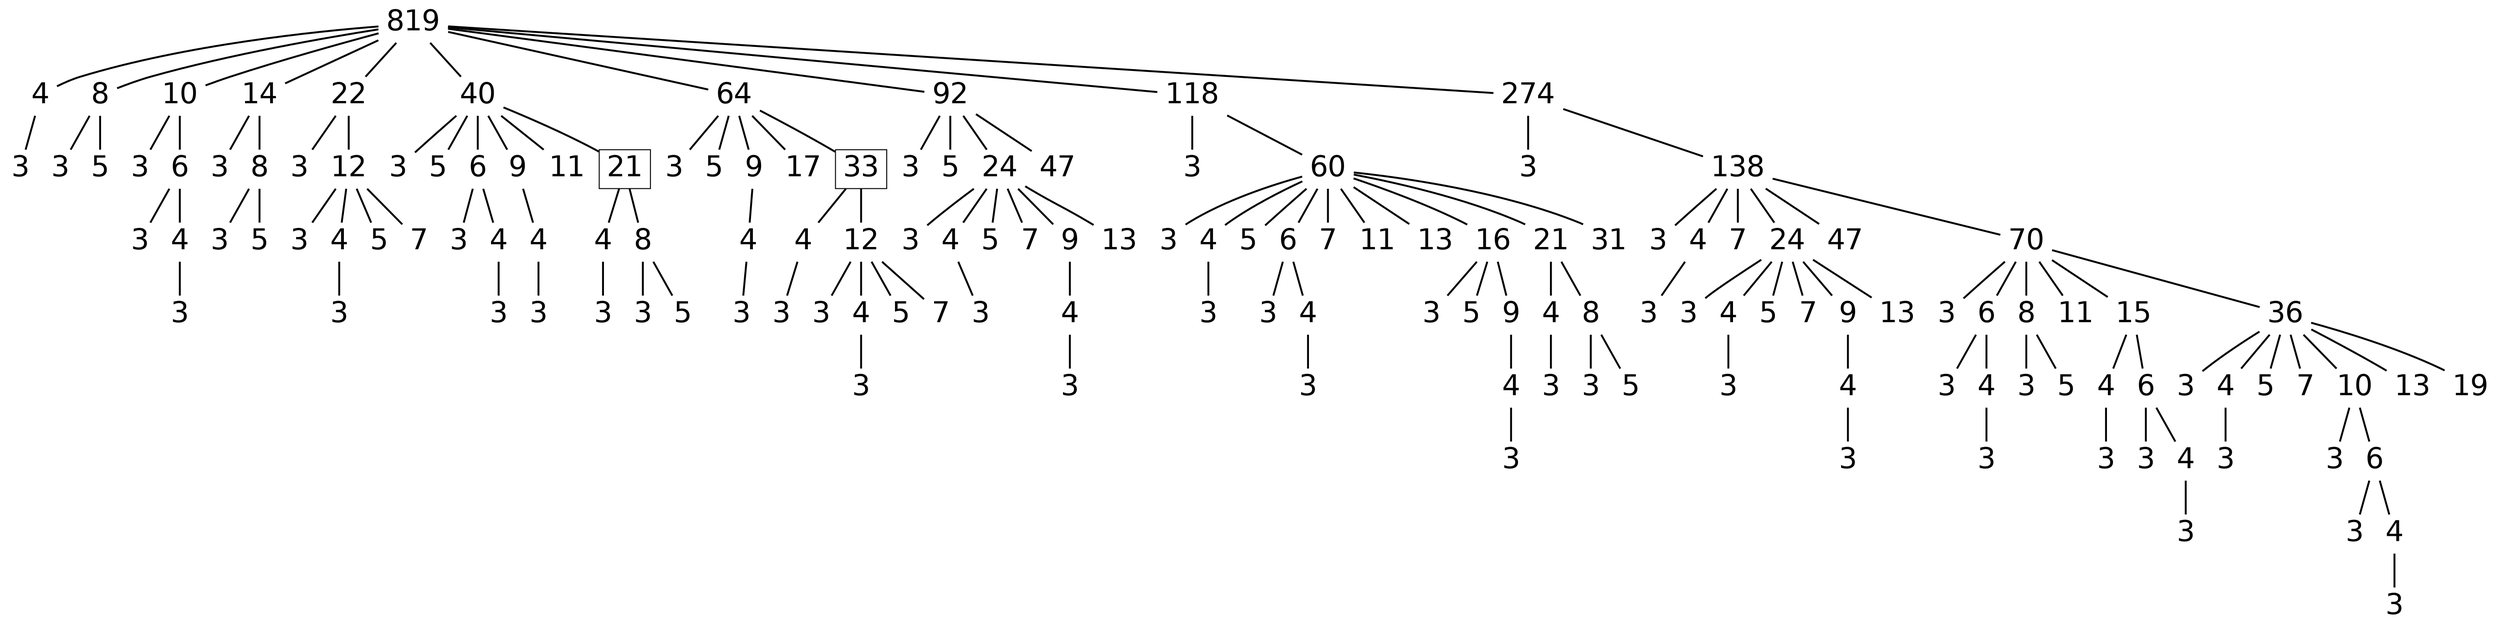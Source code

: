 digraph graph_name {
 graph[nodesep = 0.1];
 edge[dir=none, style=bold];
 node[ fontname = "Helvetica", shape = plaintext, width = 0.25, height = 0.25, fontsize=30];
s819;
s819_4;
s819_4_3;
s819_8;
s819_8_3;
s819_8_5;
s819_10;
s819_10_3;
s819_10_6;
s819_10_6_3;
s819_10_6_4;
s819_10_6_4_3;
s819_14;
s819_14_3;
s819_14_8;
s819_14_8_3;
s819_14_8_5;
s819_22;
s819_22_3;
s819_22_12;
s819_22_12_3;
s819_22_12_4;
s819_22_12_4_3;
s819_22_12_5;
s819_22_12_7;
s819_40;
s819_40_3;
s819_40_5;
s819_40_6;
s819_40_6_3;
s819_40_6_4;
s819_40_6_4_3;
s819_40_9;
s819_40_9_4;
s819_40_9_4_3;
s819_40_11;
s819_40_21;
s819_40_21_4;
s819_40_21_4_3;
s819_40_21_8;
s819_40_21_8_3;
s819_40_21_8_5;
s819_64;
s819_64_3;
s819_64_5;
s819_64_9;
s819_64_9_4;
s819_64_9_4_3;
s819_64_17;
s819_64_33;
s819_64_33_4;
s819_64_33_4_3;
s819_64_33_12;
s819_64_33_12_3;
s819_64_33_12_4;
s819_64_33_12_4_3;
s819_64_33_12_5;
s819_64_33_12_7;
s819_92;
s819_92_3;
s819_92_5;
s819_92_24;
s819_92_24_3;
s819_92_24_4;
s819_92_24_4_3;
s819_92_24_5;
s819_92_24_7;
s819_92_24_9;
s819_92_24_9_4;
s819_92_24_9_4_3;
s819_92_24_13;
s819_92_47;
s819_118;
s819_118_3;
s819_118_60;
s819_118_60_3;
s819_118_60_4;
s819_118_60_4_3;
s819_118_60_5;
s819_118_60_6;
s819_118_60_6_3;
s819_118_60_6_4;
s819_118_60_6_4_3;
s819_118_60_7;
s819_118_60_11;
s819_118_60_13;
s819_118_60_16;
s819_118_60_16_3;
s819_118_60_16_5;
s819_118_60_16_9;
s819_118_60_16_9_4;
s819_118_60_16_9_4_3;
s819_118_60_21;
s819_118_60_21_4;
s819_118_60_21_4_3;
s819_118_60_21_8;
s819_118_60_21_8_3;
s819_118_60_21_8_5;
s819_118_60_31;
s819_274;
s819_274_3;
s819_274_138;
s819_274_138_3;
s819_274_138_4;
s819_274_138_4_3;
s819_274_138_7;
s819_274_138_24;
s819_274_138_24_3;
s819_274_138_24_4;
s819_274_138_24_4_3;
s819_274_138_24_5;
s819_274_138_24_7;
s819_274_138_24_9;
s819_274_138_24_9_4;
s819_274_138_24_9_4_3;
s819_274_138_24_13;
s819_274_138_47;
s819_274_138_70;
s819_274_138_70_3;
s819_274_138_70_6;
s819_274_138_70_6_3;
s819_274_138_70_6_4;
s819_274_138_70_6_4_3;
s819_274_138_70_8;
s819_274_138_70_8_3;
s819_274_138_70_8_5;
s819_274_138_70_11;
s819_274_138_70_15;
s819_274_138_70_15_4;
s819_274_138_70_15_4_3;
s819_274_138_70_15_6;
s819_274_138_70_15_6_3;
s819_274_138_70_15_6_4;
s819_274_138_70_15_6_4_3;
s819_274_138_70_36;
s819_274_138_70_36_3;
s819_274_138_70_36_4;
s819_274_138_70_36_4_3;
s819_274_138_70_36_5;
s819_274_138_70_36_7;
s819_274_138_70_36_10;
s819_274_138_70_36_10_3;
s819_274_138_70_36_10_6;
s819_274_138_70_36_10_6_3;
s819_274_138_70_36_10_6_4;
s819_274_138_70_36_10_6_4_3;
s819_274_138_70_36_13;
s819_274_138_70_36_19;
s819[label="819" ];
s819->s819_4;
s819_4[label="4" ];
s819_4->s819_4_3;
s819_4_3[label="3" ];
s819->s819_8;
s819_8[label="8" ];
s819_8->s819_8_3;
s819_8_3[label="3" ];
s819_8->s819_8_5;
s819_8_5[label="5" ];
s819->s819_10;
s819_10[label="10" ];
s819_10->s819_10_3;
s819_10_3[label="3" ];
s819_10->s819_10_6;
s819_10_6[label="6" ];
s819_10_6->s819_10_6_3;
s819_10_6_3[label="3" ];
s819_10_6->s819_10_6_4;
s819_10_6_4[label="4" ];
s819_10_6_4->s819_10_6_4_3;
s819_10_6_4_3[label="3" ];
s819->s819_14;
s819_14[label="14" ];
s819_14->s819_14_3;
s819_14_3[label="3" ];
s819_14->s819_14_8;
s819_14_8[label="8" ];
s819_14_8->s819_14_8_3;
s819_14_8_3[label="3" ];
s819_14_8->s819_14_8_5;
s819_14_8_5[label="5" ];
s819->s819_22;
s819_22[label="22" ];
s819_22->s819_22_3;
s819_22_3[label="3" ];
s819_22->s819_22_12;
s819_22_12[label="12" ];
s819_22_12->s819_22_12_3;
s819_22_12_3[label="3" ];
s819_22_12->s819_22_12_4;
s819_22_12_4[label="4" ];
s819_22_12_4->s819_22_12_4_3;
s819_22_12_4_3[label="3" ];
s819_22_12->s819_22_12_5;
s819_22_12_5[label="5" ];
s819_22_12->s819_22_12_7;
s819_22_12_7[label="7" ];
s819->s819_40;
s819_40[label="40" ];
s819_40->s819_40_3;
s819_40_3[label="3" ];
s819_40->s819_40_5;
s819_40_5[label="5" ];
s819_40->s819_40_6;
s819_40_6[label="6" ];
s819_40_6->s819_40_6_3;
s819_40_6_3[label="3" ];
s819_40_6->s819_40_6_4;
s819_40_6_4[label="4" ];
s819_40_6_4->s819_40_6_4_3;
s819_40_6_4_3[label="3" ];
s819_40->s819_40_9;
s819_40_9[label="9" ];
s819_40_9->s819_40_9_4;
s819_40_9_4[label="4" ];
s819_40_9_4->s819_40_9_4_3;
s819_40_9_4_3[label="3" ];
s819_40->s819_40_11;
s819_40_11[label="11" ];
s819_40->s819_40_21;
s819_40_21[label="21" ;shape=box];
s819_40_21->s819_40_21_4;
s819_40_21_4[label="4" ];
s819_40_21_4->s819_40_21_4_3;
s819_40_21_4_3[label="3" ];
s819_40_21->s819_40_21_8;
s819_40_21_8[label="8" ];
s819_40_21_8->s819_40_21_8_3;
s819_40_21_8_3[label="3" ];
s819_40_21_8->s819_40_21_8_5;
s819_40_21_8_5[label="5" ];
s819->s819_64;
s819_64[label="64" ];
s819_64->s819_64_3;
s819_64_3[label="3" ];
s819_64->s819_64_5;
s819_64_5[label="5" ];
s819_64->s819_64_9;
s819_64_9[label="9" ];
s819_64_9->s819_64_9_4;
s819_64_9_4[label="4" ];
s819_64_9_4->s819_64_9_4_3;
s819_64_9_4_3[label="3" ];
s819_64->s819_64_17;
s819_64_17[label="17" ];
s819_64->s819_64_33;
s819_64_33[label="33" ;shape=box];
s819_64_33->s819_64_33_4;
s819_64_33_4[label="4" ];
s819_64_33_4->s819_64_33_4_3;
s819_64_33_4_3[label="3" ];
s819_64_33->s819_64_33_12;
s819_64_33_12[label="12" ];
s819_64_33_12->s819_64_33_12_3;
s819_64_33_12_3[label="3" ];
s819_64_33_12->s819_64_33_12_4;
s819_64_33_12_4[label="4" ];
s819_64_33_12_4->s819_64_33_12_4_3;
s819_64_33_12_4_3[label="3" ];
s819_64_33_12->s819_64_33_12_5;
s819_64_33_12_5[label="5" ];
s819_64_33_12->s819_64_33_12_7;
s819_64_33_12_7[label="7" ];
s819->s819_92;
s819_92[label="92" ];
s819_92->s819_92_3;
s819_92_3[label="3" ];
s819_92->s819_92_5;
s819_92_5[label="5" ];
s819_92->s819_92_24;
s819_92_24[label="24" ];
s819_92_24->s819_92_24_3;
s819_92_24_3[label="3" ];
s819_92_24->s819_92_24_4;
s819_92_24_4[label="4" ];
s819_92_24_4->s819_92_24_4_3;
s819_92_24_4_3[label="3" ];
s819_92_24->s819_92_24_5;
s819_92_24_5[label="5" ];
s819_92_24->s819_92_24_7;
s819_92_24_7[label="7" ];
s819_92_24->s819_92_24_9;
s819_92_24_9[label="9" ];
s819_92_24_9->s819_92_24_9_4;
s819_92_24_9_4[label="4" ];
s819_92_24_9_4->s819_92_24_9_4_3;
s819_92_24_9_4_3[label="3" ];
s819_92_24->s819_92_24_13;
s819_92_24_13[label="13" ];
s819_92->s819_92_47;
s819_92_47[label="47" ];
s819->s819_118;
s819_118[label="118" ];
s819_118->s819_118_3;
s819_118_3[label="3" ];
s819_118->s819_118_60;
s819_118_60[label="60" ];
s819_118_60->s819_118_60_3;
s819_118_60_3[label="3" ];
s819_118_60->s819_118_60_4;
s819_118_60_4[label="4" ];
s819_118_60_4->s819_118_60_4_3;
s819_118_60_4_3[label="3" ];
s819_118_60->s819_118_60_5;
s819_118_60_5[label="5" ];
s819_118_60->s819_118_60_6;
s819_118_60_6[label="6" ];
s819_118_60_6->s819_118_60_6_3;
s819_118_60_6_3[label="3" ];
s819_118_60_6->s819_118_60_6_4;
s819_118_60_6_4[label="4" ];
s819_118_60_6_4->s819_118_60_6_4_3;
s819_118_60_6_4_3[label="3" ];
s819_118_60->s819_118_60_7;
s819_118_60_7[label="7" ];
s819_118_60->s819_118_60_11;
s819_118_60_11[label="11" ];
s819_118_60->s819_118_60_13;
s819_118_60_13[label="13" ];
s819_118_60->s819_118_60_16;
s819_118_60_16[label="16" ];
s819_118_60_16->s819_118_60_16_3;
s819_118_60_16_3[label="3" ];
s819_118_60_16->s819_118_60_16_5;
s819_118_60_16_5[label="5" ];
s819_118_60_16->s819_118_60_16_9;
s819_118_60_16_9[label="9" ];
s819_118_60_16_9->s819_118_60_16_9_4;
s819_118_60_16_9_4[label="4" ];
s819_118_60_16_9_4->s819_118_60_16_9_4_3;
s819_118_60_16_9_4_3[label="3" ];
s819_118_60->s819_118_60_21;
s819_118_60_21[label="21" ];
s819_118_60_21->s819_118_60_21_4;
s819_118_60_21_4[label="4" ];
s819_118_60_21_4->s819_118_60_21_4_3;
s819_118_60_21_4_3[label="3" ];
s819_118_60_21->s819_118_60_21_8;
s819_118_60_21_8[label="8" ];
s819_118_60_21_8->s819_118_60_21_8_3;
s819_118_60_21_8_3[label="3" ];
s819_118_60_21_8->s819_118_60_21_8_5;
s819_118_60_21_8_5[label="5" ];
s819_118_60->s819_118_60_31;
s819_118_60_31[label="31" ];
s819->s819_274;
s819_274[label="274" ];
s819_274->s819_274_3;
s819_274_3[label="3" ];
s819_274->s819_274_138;
s819_274_138[label="138" ];
s819_274_138->s819_274_138_3;
s819_274_138_3[label="3" ];
s819_274_138->s819_274_138_4;
s819_274_138_4[label="4" ];
s819_274_138_4->s819_274_138_4_3;
s819_274_138_4_3[label="3" ];
s819_274_138->s819_274_138_7;
s819_274_138_7[label="7" ];
s819_274_138->s819_274_138_24;
s819_274_138_24[label="24" ];
s819_274_138_24->s819_274_138_24_3;
s819_274_138_24_3[label="3" ];
s819_274_138_24->s819_274_138_24_4;
s819_274_138_24_4[label="4" ];
s819_274_138_24_4->s819_274_138_24_4_3;
s819_274_138_24_4_3[label="3" ];
s819_274_138_24->s819_274_138_24_5;
s819_274_138_24_5[label="5" ];
s819_274_138_24->s819_274_138_24_7;
s819_274_138_24_7[label="7" ];
s819_274_138_24->s819_274_138_24_9;
s819_274_138_24_9[label="9" ];
s819_274_138_24_9->s819_274_138_24_9_4;
s819_274_138_24_9_4[label="4" ];
s819_274_138_24_9_4->s819_274_138_24_9_4_3;
s819_274_138_24_9_4_3[label="3" ];
s819_274_138_24->s819_274_138_24_13;
s819_274_138_24_13[label="13" ];
s819_274_138->s819_274_138_47;
s819_274_138_47[label="47" ];
s819_274_138->s819_274_138_70;
s819_274_138_70[label="70" ];
s819_274_138_70->s819_274_138_70_3;
s819_274_138_70_3[label="3" ];
s819_274_138_70->s819_274_138_70_6;
s819_274_138_70_6[label="6" ];
s819_274_138_70_6->s819_274_138_70_6_3;
s819_274_138_70_6_3[label="3" ];
s819_274_138_70_6->s819_274_138_70_6_4;
s819_274_138_70_6_4[label="4" ];
s819_274_138_70_6_4->s819_274_138_70_6_4_3;
s819_274_138_70_6_4_3[label="3" ];
s819_274_138_70->s819_274_138_70_8;
s819_274_138_70_8[label="8" ];
s819_274_138_70_8->s819_274_138_70_8_3;
s819_274_138_70_8_3[label="3" ];
s819_274_138_70_8->s819_274_138_70_8_5;
s819_274_138_70_8_5[label="5" ];
s819_274_138_70->s819_274_138_70_11;
s819_274_138_70_11[label="11" ];
s819_274_138_70->s819_274_138_70_15;
s819_274_138_70_15[label="15" ];
s819_274_138_70_15->s819_274_138_70_15_4;
s819_274_138_70_15_4[label="4" ];
s819_274_138_70_15_4->s819_274_138_70_15_4_3;
s819_274_138_70_15_4_3[label="3" ];
s819_274_138_70_15->s819_274_138_70_15_6;
s819_274_138_70_15_6[label="6" ];
s819_274_138_70_15_6->s819_274_138_70_15_6_3;
s819_274_138_70_15_6_3[label="3" ];
s819_274_138_70_15_6->s819_274_138_70_15_6_4;
s819_274_138_70_15_6_4[label="4" ];
s819_274_138_70_15_6_4->s819_274_138_70_15_6_4_3;
s819_274_138_70_15_6_4_3[label="3" ];
s819_274_138_70->s819_274_138_70_36;
s819_274_138_70_36[label="36" ];
s819_274_138_70_36->s819_274_138_70_36_3;
s819_274_138_70_36_3[label="3" ];
s819_274_138_70_36->s819_274_138_70_36_4;
s819_274_138_70_36_4[label="4" ];
s819_274_138_70_36_4->s819_274_138_70_36_4_3;
s819_274_138_70_36_4_3[label="3" ];
s819_274_138_70_36->s819_274_138_70_36_5;
s819_274_138_70_36_5[label="5" ];
s819_274_138_70_36->s819_274_138_70_36_7;
s819_274_138_70_36_7[label="7" ];
s819_274_138_70_36->s819_274_138_70_36_10;
s819_274_138_70_36_10[label="10" ];
s819_274_138_70_36_10->s819_274_138_70_36_10_3;
s819_274_138_70_36_10_3[label="3" ];
s819_274_138_70_36_10->s819_274_138_70_36_10_6;
s819_274_138_70_36_10_6[label="6" ];
s819_274_138_70_36_10_6->s819_274_138_70_36_10_6_3;
s819_274_138_70_36_10_6_3[label="3" ];
s819_274_138_70_36_10_6->s819_274_138_70_36_10_6_4;
s819_274_138_70_36_10_6_4[label="4" ];
s819_274_138_70_36_10_6_4->s819_274_138_70_36_10_6_4_3;
s819_274_138_70_36_10_6_4_3[label="3" ];
s819_274_138_70_36->s819_274_138_70_36_13;
s819_274_138_70_36_13[label="13" ];
s819_274_138_70_36->s819_274_138_70_36_19;
s819_274_138_70_36_19[label="19" ];
}
